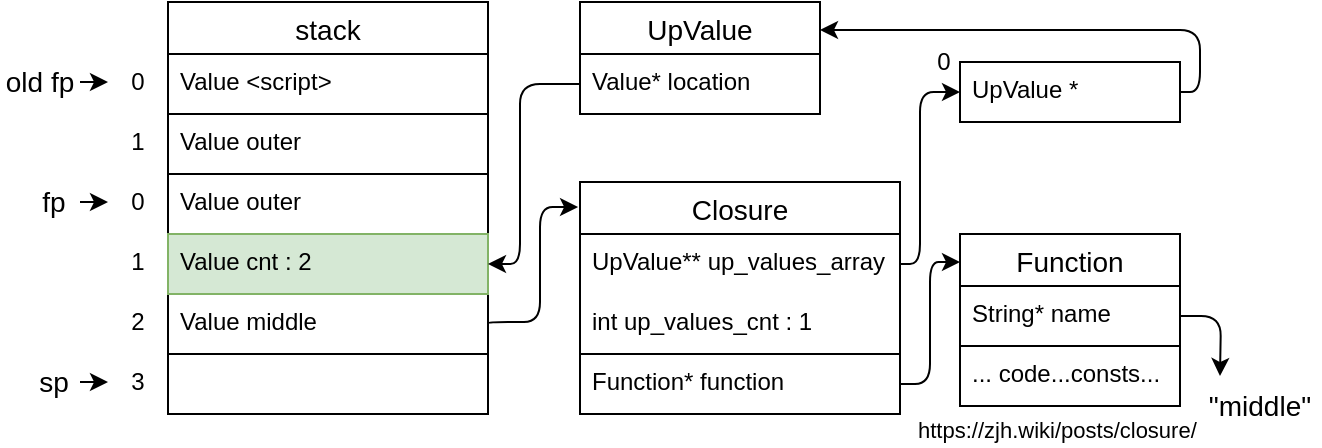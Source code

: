 <mxfile>
    <diagram id="UnN0kaY5O3gFq5ZVDEyJ" name="Page-1">
        <mxGraphModel dx="1150" dy="721" grid="1" gridSize="10" guides="1" tooltips="1" connect="1" arrows="1" fold="1" page="1" pageScale="1" pageWidth="3300" pageHeight="4681" background="#ffffff" math="0" shadow="0">
            <root>
                <mxCell id="0"/>
                <mxCell id="1" parent="0"/>
                <mxCell id="29" value="stack" style="swimlane;fontStyle=0;childLayout=stackLayout;horizontal=1;startSize=26;horizontalStack=0;resizeParent=1;resizeParentMax=0;resizeLast=0;collapsible=0;marginBottom=0;align=center;fontSize=14;expand=1;treeFolding=0;noLabel=0;allowArrows=1;dropTarget=1;" parent="1" vertex="1">
                    <mxGeometry x="314" y="130" width="160" height="206" as="geometry">
                        <mxRectangle x="200" y="220" width="60" height="30" as="alternateBounds"/>
                    </mxGeometry>
                </mxCell>
                <mxCell id="30" value="Value &lt;script&gt;" style="text;strokeColor=default;fillColor=none;spacingLeft=4;spacingRight=4;overflow=hidden;rotatable=0;points=[[0,0.5],[1,0.5]];portConstraint=eastwest;fontSize=12;expand=0;" parent="29" vertex="1">
                    <mxGeometry y="26" width="160" height="30" as="geometry"/>
                </mxCell>
                <mxCell id="31" value="Value outer" style="text;strokeColor=default;fillColor=none;spacingLeft=4;spacingRight=4;overflow=hidden;rotatable=0;points=[[0,0.5],[1,0.5]];portConstraint=eastwest;fontSize=12;expand=0;" parent="29" vertex="1">
                    <mxGeometry y="56" width="160" height="30" as="geometry"/>
                </mxCell>
                <mxCell id="32" value="Value outer" style="text;strokeColor=none;fillColor=none;spacingLeft=4;spacingRight=4;overflow=hidden;rotatable=0;points=[[0,0.5],[1,0.5]];portConstraint=eastwest;fontSize=12;expand=0;" parent="29" vertex="1">
                    <mxGeometry y="86" width="160" height="30" as="geometry"/>
                </mxCell>
                <mxCell id="55" value="Value cnt : 2" style="text;strokeColor=#82b366;fillColor=#d5e8d4;spacingLeft=4;spacingRight=4;overflow=hidden;rotatable=0;points=[[0,0.5],[1,0.5]];portConstraint=eastwest;fontSize=12;expand=0;" parent="29" vertex="1">
                    <mxGeometry y="116" width="160" height="30" as="geometry"/>
                </mxCell>
                <mxCell id="56" value="Value middle" style="text;strokeColor=none;fillColor=none;spacingLeft=4;spacingRight=4;overflow=hidden;rotatable=0;points=[[0,0.5],[1,0.5]];portConstraint=eastwest;fontSize=12;expand=0;" parent="29" vertex="1">
                    <mxGeometry y="146" width="160" height="30" as="geometry"/>
                </mxCell>
                <mxCell id="101" value="" style="text;strokeColor=default;fillColor=none;spacingLeft=4;spacingRight=4;overflow=hidden;rotatable=0;points=[[0,0.5],[1,0.5]];portConstraint=eastwest;fontSize=12;expand=0;" parent="29" vertex="1">
                    <mxGeometry y="176" width="160" height="30" as="geometry"/>
                </mxCell>
                <mxCell id="61" value="Closure" style="swimlane;fontStyle=0;childLayout=stackLayout;horizontal=1;startSize=26;horizontalStack=0;resizeParent=1;resizeParentMax=0;resizeLast=0;collapsible=0;marginBottom=0;align=center;fontSize=14;expand=1;treeFolding=0;noLabel=0;allowArrows=1;dropTarget=1;" parent="1" vertex="1">
                    <mxGeometry x="520" y="220" width="160" height="116" as="geometry">
                        <mxRectangle x="200" y="220" width="60" height="30" as="alternateBounds"/>
                    </mxGeometry>
                </mxCell>
                <mxCell id="63" value="UpValue** up_values_array" style="text;spacingLeft=4;spacingRight=4;overflow=hidden;rotatable=0;points=[[0,0.5],[1,0.5]];portConstraint=eastwest;fontSize=12;expand=0;" parent="61" vertex="1">
                    <mxGeometry y="26" width="160" height="30" as="geometry"/>
                </mxCell>
                <mxCell id="70" value="int up_values_cnt : 1" style="text;spacingLeft=4;spacingRight=4;overflow=hidden;rotatable=0;points=[[0,0.5],[1,0.5]];portConstraint=eastwest;fontSize=12;expand=0;" parent="61" vertex="1">
                    <mxGeometry y="56" width="160" height="30" as="geometry"/>
                </mxCell>
                <mxCell id="77" value="Function* function" style="text;strokeColor=default;fillColor=none;spacingLeft=4;spacingRight=4;overflow=hidden;rotatable=0;points=[[0,0.5],[1,0.5]];portConstraint=eastwest;fontSize=12;expand=0;" parent="61" vertex="1">
                    <mxGeometry y="86" width="160" height="30" as="geometry"/>
                </mxCell>
                <mxCell id="65" value="Function" style="swimlane;fontStyle=0;childLayout=stackLayout;horizontal=1;startSize=26;horizontalStack=0;resizeParent=1;resizeParentMax=0;resizeLast=0;collapsible=0;marginBottom=0;align=center;fontSize=14;expand=1;treeFolding=0;noLabel=0;allowArrows=1;dropTarget=1;" parent="1" vertex="1">
                    <mxGeometry x="710" y="246" width="110" height="56" as="geometry">
                        <mxRectangle x="200" y="220" width="60" height="30" as="alternateBounds"/>
                    </mxGeometry>
                </mxCell>
                <mxCell id="66" value="String* name" style="text;strokeColor=default;fillColor=none;spacingLeft=4;spacingRight=4;overflow=hidden;rotatable=0;points=[[0,0.5],[1,0.5]];portConstraint=eastwest;fontSize=12;expand=0;" parent="65" vertex="1">
                    <mxGeometry y="26" width="110" height="30" as="geometry"/>
                </mxCell>
                <mxCell id="123" style="edgeStyle=orthogonalEdgeStyle;html=1;exitX=1;exitY=0.5;exitDx=0;exitDy=0;entryX=1;entryY=0.25;entryDx=0;entryDy=0;fontSize=14;elbow=vertical;" parent="1" source="71" target="81" edge="1">
                    <mxGeometry relative="1" as="geometry"/>
                </mxCell>
                <mxCell id="71" value="UpValue *" style="text;spacingLeft=4;spacingRight=4;overflow=hidden;rotatable=0;points=[[0,0.5],[1,0.5]];portConstraint=eastwest;fontSize=12;expand=0;strokeColor=default;" parent="1" vertex="1">
                    <mxGeometry x="710" y="160" width="110" height="30" as="geometry"/>
                </mxCell>
                <mxCell id="81" value="UpValue" style="swimlane;fontStyle=0;childLayout=stackLayout;horizontal=1;startSize=26;horizontalStack=0;resizeParent=1;resizeParentMax=0;resizeLast=0;collapsible=0;marginBottom=0;align=center;fontSize=14;expand=1;treeFolding=0;noLabel=0;allowArrows=1;dropTarget=1;" parent="1" vertex="1">
                    <mxGeometry x="520" y="130" width="120" height="56" as="geometry">
                        <mxRectangle x="200" y="220" width="60" height="30" as="alternateBounds"/>
                    </mxGeometry>
                </mxCell>
                <mxCell id="83" value="Value* location" style="text;spacingLeft=4;spacingRight=4;overflow=hidden;rotatable=0;points=[[0,0.5],[1,0.5]];portConstraint=eastwest;fontSize=12;expand=0;" parent="81" vertex="1">
                    <mxGeometry y="26" width="120" height="30" as="geometry"/>
                </mxCell>
                <mxCell id="133" style="edgeStyle=none;html=1;exitX=1;exitY=0.5;exitDx=0;exitDy=0;entryX=0;entryY=0.5;entryDx=0;entryDy=0;" parent="1" source="99" target="129" edge="1">
                    <mxGeometry relative="1" as="geometry"/>
                </mxCell>
                <mxCell id="99" value="&lt;font style=&quot;font-size: 14px;&quot;&gt;fp&lt;/font&gt;" style="text;html=1;strokeColor=none;fillColor=none;align=center;verticalAlign=middle;whiteSpace=wrap;rounded=0;" parent="1" vertex="1">
                    <mxGeometry x="244" y="215" width="26" height="30" as="geometry"/>
                </mxCell>
                <mxCell id="113" style="edgeStyle=orthogonalEdgeStyle;html=1;exitX=1;exitY=0.5;exitDx=0;exitDy=0;entryX=0;entryY=0.5;entryDx=0;entryDy=0;fontSize=14;elbow=vertical;" parent="1" source="63" target="71" edge="1">
                    <mxGeometry relative="1" as="geometry">
                        <Array as="points">
                            <mxPoint x="690" y="261"/>
                            <mxPoint x="690" y="175"/>
                        </Array>
                    </mxGeometry>
                </mxCell>
                <mxCell id="116" style="edgeStyle=orthogonalEdgeStyle;html=1;exitX=0;exitY=0.5;exitDx=0;exitDy=0;entryX=1;entryY=0.5;entryDx=0;entryDy=0;fontSize=14;elbow=vertical;" parent="1" source="83" target="55" edge="1">
                    <mxGeometry relative="1" as="geometry">
                        <Array as="points">
                            <mxPoint x="490" y="171"/>
                            <mxPoint x="490" y="261"/>
                        </Array>
                    </mxGeometry>
                </mxCell>
                <mxCell id="119" style="edgeStyle=orthogonalEdgeStyle;html=1;exitX=1;exitY=0.5;exitDx=0;exitDy=0;entryX=-0.006;entryY=0.108;entryDx=0;entryDy=0;entryPerimeter=0;fontSize=14;elbow=vertical;" parent="1" source="56" target="61" edge="1">
                    <mxGeometry relative="1" as="geometry">
                        <Array as="points">
                            <mxPoint x="474" y="290"/>
                            <mxPoint x="500" y="290"/>
                            <mxPoint x="500" y="233"/>
                        </Array>
                    </mxGeometry>
                </mxCell>
                <mxCell id="120" style="edgeStyle=orthogonalEdgeStyle;html=1;exitX=1;exitY=0.5;exitDx=0;exitDy=0;fontSize=14;elbow=vertical;" parent="1" source="66" edge="1">
                    <mxGeometry relative="1" as="geometry">
                        <mxPoint x="840" y="317" as="targetPoint"/>
                    </mxGeometry>
                </mxCell>
                <mxCell id="121" value="&quot;middle&quot;" style="text;html=1;strokeColor=none;fillColor=none;align=center;verticalAlign=middle;whiteSpace=wrap;rounded=0;fontSize=14;" parent="1" vertex="1">
                    <mxGeometry x="830" y="317" width="60" height="30" as="geometry"/>
                </mxCell>
                <mxCell id="122" value="... code...consts..." style="text;strokeColor=default;fillColor=none;spacingLeft=4;spacingRight=4;overflow=hidden;rotatable=0;points=[[0,0.5],[1,0.5]];portConstraint=eastwest;fontSize=12;expand=0;" parent="1" vertex="1">
                    <mxGeometry x="710" y="302" width="110" height="30" as="geometry"/>
                </mxCell>
                <UserObject label="&lt;font style=&quot;font-size: 11px;&quot;&gt;https://zjh.wiki/posts/closure/&lt;/font&gt;" link="https://zjh.wiki/posts/closure/" id="124">
                    <mxCell style="text;whiteSpace=wrap;html=1;fontSize=14;" parent="1" vertex="1">
                        <mxGeometry x="687" y="328" width="150" height="24" as="geometry"/>
                    </mxCell>
                </UserObject>
                <mxCell id="125" style="edgeStyle=orthogonalEdgeStyle;html=1;exitX=1;exitY=0.5;exitDx=0;exitDy=0;entryX=0;entryY=0.25;entryDx=0;entryDy=0;fontSize=10;elbow=vertical;" parent="1" source="77" target="65" edge="1">
                    <mxGeometry relative="1" as="geometry"/>
                </mxCell>
                <mxCell id="126" value="0" style="text;html=1;strokeColor=none;fillColor=none;align=center;verticalAlign=middle;whiteSpace=wrap;rounded=0;" parent="1" vertex="1">
                    <mxGeometry x="687" y="150" width="30" height="20" as="geometry"/>
                </mxCell>
                <mxCell id="127" value="0" style="text;html=1;strokeColor=none;fillColor=none;align=center;verticalAlign=middle;whiteSpace=wrap;rounded=0;" parent="1" vertex="1">
                    <mxGeometry x="284" y="160" width="30" height="20" as="geometry"/>
                </mxCell>
                <mxCell id="128" value="1" style="text;html=1;strokeColor=none;fillColor=none;align=center;verticalAlign=middle;whiteSpace=wrap;rounded=0;" parent="1" vertex="1">
                    <mxGeometry x="284" y="190" width="30" height="20" as="geometry"/>
                </mxCell>
                <mxCell id="129" value="0" style="text;html=1;strokeColor=none;fillColor=none;align=center;verticalAlign=middle;whiteSpace=wrap;rounded=0;" parent="1" vertex="1">
                    <mxGeometry x="284" y="220" width="30" height="20" as="geometry"/>
                </mxCell>
                <mxCell id="130" value="1" style="text;html=1;strokeColor=none;fillColor=none;align=center;verticalAlign=middle;whiteSpace=wrap;rounded=0;" parent="1" vertex="1">
                    <mxGeometry x="284" y="250" width="30" height="20" as="geometry"/>
                </mxCell>
                <mxCell id="131" value="2" style="text;html=1;strokeColor=none;fillColor=none;align=center;verticalAlign=middle;whiteSpace=wrap;rounded=0;" parent="1" vertex="1">
                    <mxGeometry x="284" y="280" width="30" height="20" as="geometry"/>
                </mxCell>
                <mxCell id="132" value="3" style="text;html=1;strokeColor=none;fillColor=none;align=center;verticalAlign=middle;whiteSpace=wrap;rounded=0;" parent="1" vertex="1">
                    <mxGeometry x="284" y="310" width="30" height="20" as="geometry"/>
                </mxCell>
                <mxCell id="135" style="edgeStyle=none;html=1;exitX=1;exitY=0.5;exitDx=0;exitDy=0;entryX=0;entryY=0.5;entryDx=0;entryDy=0;" parent="1" source="134" target="132" edge="1">
                    <mxGeometry relative="1" as="geometry"/>
                </mxCell>
                <mxCell id="134" value="&lt;font style=&quot;font-size: 14px;&quot;&gt;sp&lt;/font&gt;" style="text;html=1;strokeColor=none;fillColor=none;align=center;verticalAlign=middle;whiteSpace=wrap;rounded=0;" parent="1" vertex="1">
                    <mxGeometry x="244" y="306" width="26" height="28" as="geometry"/>
                </mxCell>
                <mxCell id="136" style="edgeStyle=none;html=1;exitX=1;exitY=0.5;exitDx=0;exitDy=0;entryX=0;entryY=0.5;entryDx=0;entryDy=0;" parent="1" source="137" edge="1">
                    <mxGeometry relative="1" as="geometry">
                        <mxPoint x="284" y="170.0" as="targetPoint"/>
                    </mxGeometry>
                </mxCell>
                <mxCell id="137" value="&lt;font style=&quot;font-size: 14px;&quot;&gt;old fp&lt;/font&gt;" style="text;html=1;strokeColor=none;fillColor=none;align=center;verticalAlign=middle;whiteSpace=wrap;rounded=0;" parent="1" vertex="1">
                    <mxGeometry x="230" y="155" width="40" height="30" as="geometry"/>
                </mxCell>
            </root>
        </mxGraphModel>
    </diagram>
</mxfile>